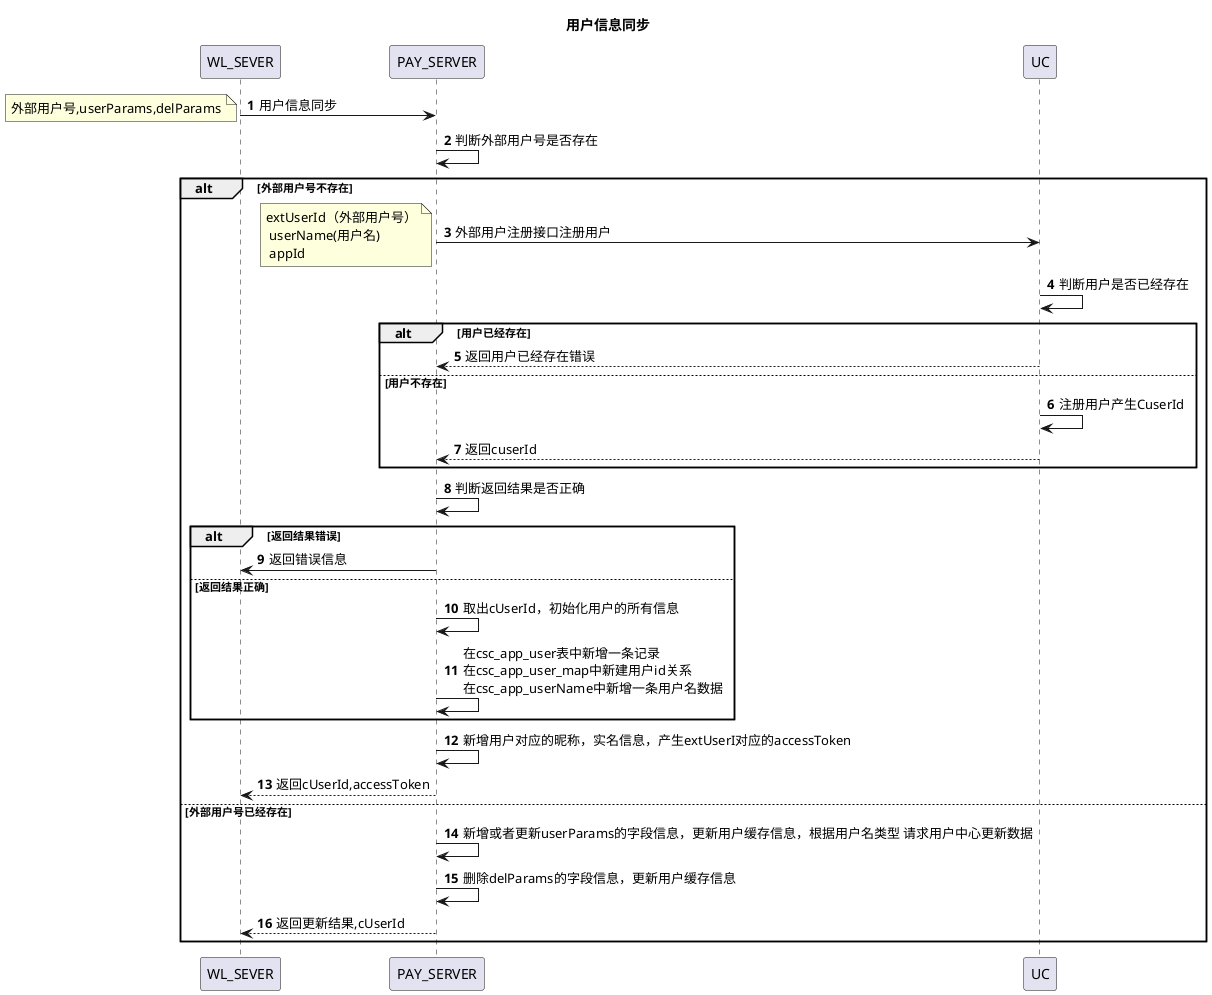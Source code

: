 @startuml
title:用户信息同步
autonumber
WL_SEVER->PAY_SERVER:用户信息同步
note left:外部用户号,userParams,delParams
PAY_SERVER->PAY_SERVER:判断外部用户号是否存在
alt 外部用户号不存在
PAY_SERVER->UC:外部用户注册接口注册用户
note left:extUserId（外部用户号）\n userName(用户名) \n appId
UC->UC:判断用户是否已经存在
alt 用户已经存在
UC-->PAY_SERVER:返回用户已经存在错误
else 用户不存在
UC->UC:注册用户产生CuserId
UC-->PAY_SERVER:返回cuserId
end
PAY_SERVER->PAY_SERVER:判断返回结果是否正确
alt 返回结果错误
PAY_SERVER->WL_SEVER:返回错误信息
else 返回结果正确
PAY_SERVER->PAY_SERVER:取出cUserId，初始化用户的所有信息
PAY_SERVER->PAY_SERVER:在csc_app_user表中新增一条记录\n在csc_app_user_map中新建用户id关系\n在csc_app_userName中新增一条用户名数据
end

PAY_SERVER->PAY_SERVER:新增用户对应的昵称，实名信息，产生extUserI对应的accessToken
PAY_SERVER-->WL_SEVER:返回cUserId,accessToken
else 外部用户号已经存在
PAY_SERVER->PAY_SERVER:新增或者更新userParams的字段信息，更新用户缓存信息，根据用户名类型 请求用户中心更新数据
PAY_SERVER->PAY_SERVER:删除delParams的字段信息，更新用户缓存信息
PAY_SERVER-->WL_SEVER:返回更新结果,cUserId
end
@enduml